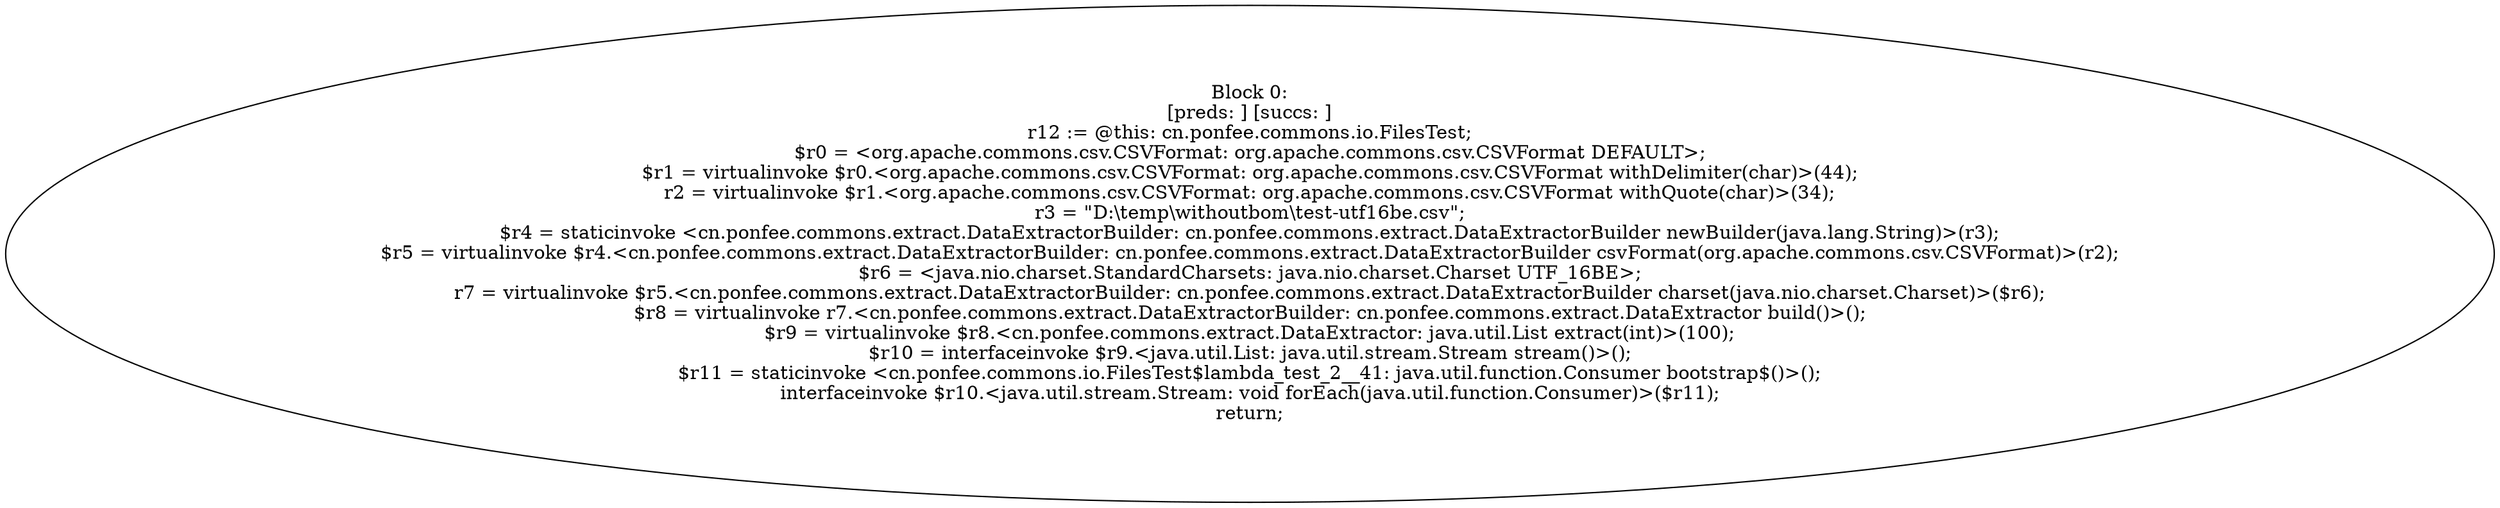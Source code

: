 digraph "unitGraph" {
    "Block 0:
[preds: ] [succs: ]
r12 := @this: cn.ponfee.commons.io.FilesTest;
$r0 = <org.apache.commons.csv.CSVFormat: org.apache.commons.csv.CSVFormat DEFAULT>;
$r1 = virtualinvoke $r0.<org.apache.commons.csv.CSVFormat: org.apache.commons.csv.CSVFormat withDelimiter(char)>(44);
r2 = virtualinvoke $r1.<org.apache.commons.csv.CSVFormat: org.apache.commons.csv.CSVFormat withQuote(char)>(34);
r3 = \"D:\\temp\\withoutbom\\test-utf16be.csv\";
$r4 = staticinvoke <cn.ponfee.commons.extract.DataExtractorBuilder: cn.ponfee.commons.extract.DataExtractorBuilder newBuilder(java.lang.String)>(r3);
$r5 = virtualinvoke $r4.<cn.ponfee.commons.extract.DataExtractorBuilder: cn.ponfee.commons.extract.DataExtractorBuilder csvFormat(org.apache.commons.csv.CSVFormat)>(r2);
$r6 = <java.nio.charset.StandardCharsets: java.nio.charset.Charset UTF_16BE>;
r7 = virtualinvoke $r5.<cn.ponfee.commons.extract.DataExtractorBuilder: cn.ponfee.commons.extract.DataExtractorBuilder charset(java.nio.charset.Charset)>($r6);
$r8 = virtualinvoke r7.<cn.ponfee.commons.extract.DataExtractorBuilder: cn.ponfee.commons.extract.DataExtractor build()>();
$r9 = virtualinvoke $r8.<cn.ponfee.commons.extract.DataExtractor: java.util.List extract(int)>(100);
$r10 = interfaceinvoke $r9.<java.util.List: java.util.stream.Stream stream()>();
$r11 = staticinvoke <cn.ponfee.commons.io.FilesTest$lambda_test_2__41: java.util.function.Consumer bootstrap$()>();
interfaceinvoke $r10.<java.util.stream.Stream: void forEach(java.util.function.Consumer)>($r11);
return;
"
}
